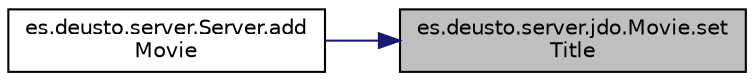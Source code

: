 digraph "es.deusto.server.jdo.Movie.setTitle"
{
 // LATEX_PDF_SIZE
  edge [fontname="Helvetica",fontsize="10",labelfontname="Helvetica",labelfontsize="10"];
  node [fontname="Helvetica",fontsize="10",shape=record];
  rankdir="RL";
  Node44 [label="es.deusto.server.jdo.Movie.set\lTitle",height=0.2,width=0.4,color="black", fillcolor="grey75", style="filled", fontcolor="black",tooltip=" "];
  Node44 -> Node45 [dir="back",color="midnightblue",fontsize="10",style="solid"];
  Node45 [label="es.deusto.server.Server.add\lMovie",height=0.2,width=0.4,color="black", fillcolor="white", style="filled",URL="$classes_1_1deusto_1_1server_1_1_server.html#a150317903dc393d29f39db81e79131e0",tooltip=" "];
}

